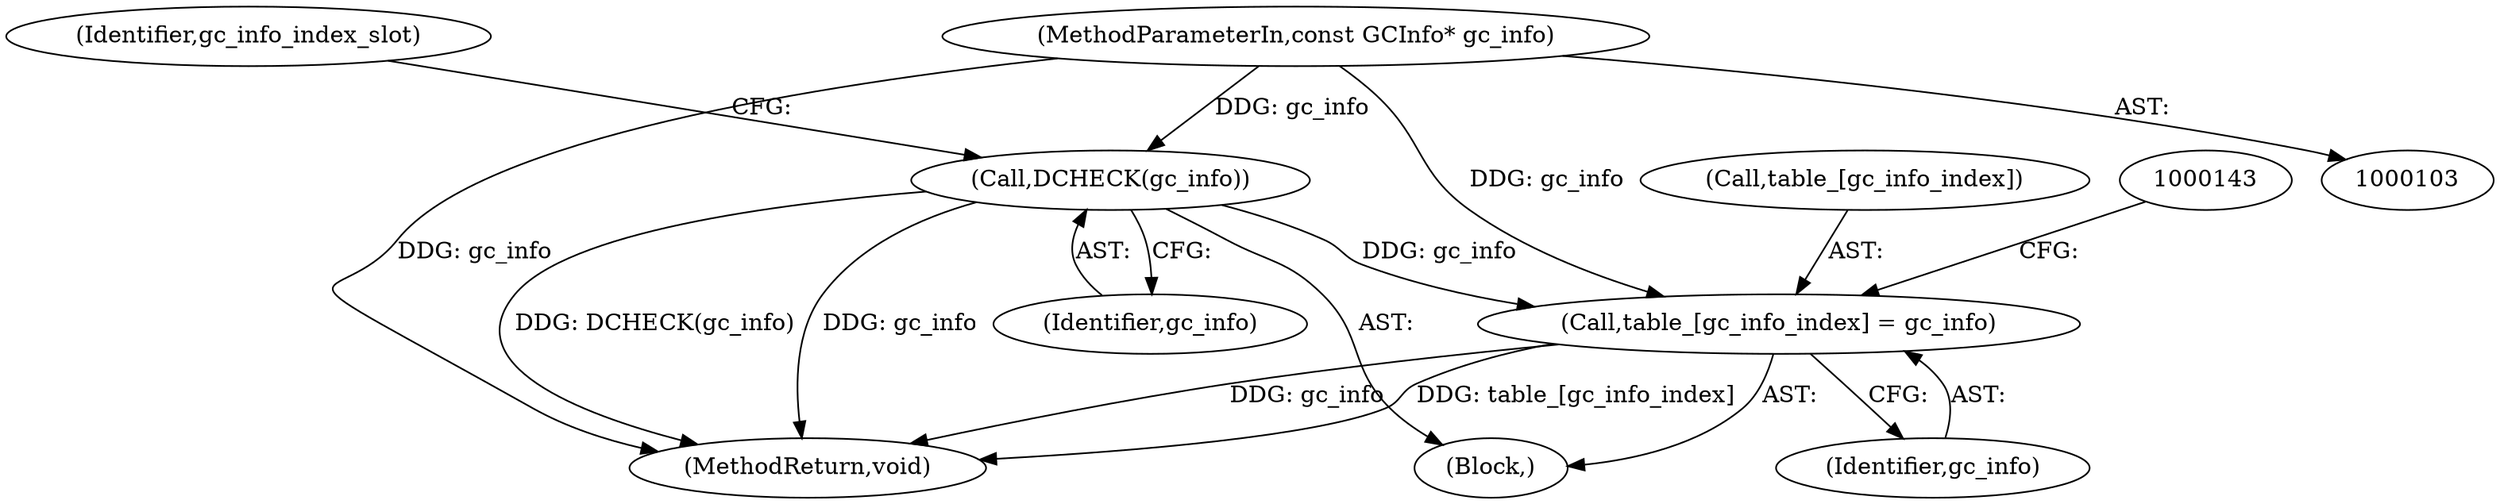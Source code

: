 digraph "0_Chrome_20b65d00ca3d8696430e22efad7485366f8c3a21@pointer" {
"1000104" [label="(MethodParameterIn,const GCInfo* gc_info)"];
"1000107" [label="(Call,DCHECK(gc_info))"];
"1000136" [label="(Call,table_[gc_info_index] = gc_info)"];
"1000107" [label="(Call,DCHECK(gc_info))"];
"1000146" [label="(MethodReturn,void)"];
"1000106" [label="(Block,)"];
"1000140" [label="(Identifier,gc_info)"];
"1000137" [label="(Call,table_[gc_info_index])"];
"1000110" [label="(Identifier,gc_info_index_slot)"];
"1000104" [label="(MethodParameterIn,const GCInfo* gc_info)"];
"1000108" [label="(Identifier,gc_info)"];
"1000136" [label="(Call,table_[gc_info_index] = gc_info)"];
"1000104" -> "1000103"  [label="AST: "];
"1000104" -> "1000146"  [label="DDG: gc_info"];
"1000104" -> "1000107"  [label="DDG: gc_info"];
"1000104" -> "1000136"  [label="DDG: gc_info"];
"1000107" -> "1000106"  [label="AST: "];
"1000107" -> "1000108"  [label="CFG: "];
"1000108" -> "1000107"  [label="AST: "];
"1000110" -> "1000107"  [label="CFG: "];
"1000107" -> "1000146"  [label="DDG: gc_info"];
"1000107" -> "1000146"  [label="DDG: DCHECK(gc_info)"];
"1000107" -> "1000136"  [label="DDG: gc_info"];
"1000136" -> "1000106"  [label="AST: "];
"1000136" -> "1000140"  [label="CFG: "];
"1000137" -> "1000136"  [label="AST: "];
"1000140" -> "1000136"  [label="AST: "];
"1000143" -> "1000136"  [label="CFG: "];
"1000136" -> "1000146"  [label="DDG: gc_info"];
"1000136" -> "1000146"  [label="DDG: table_[gc_info_index]"];
}
